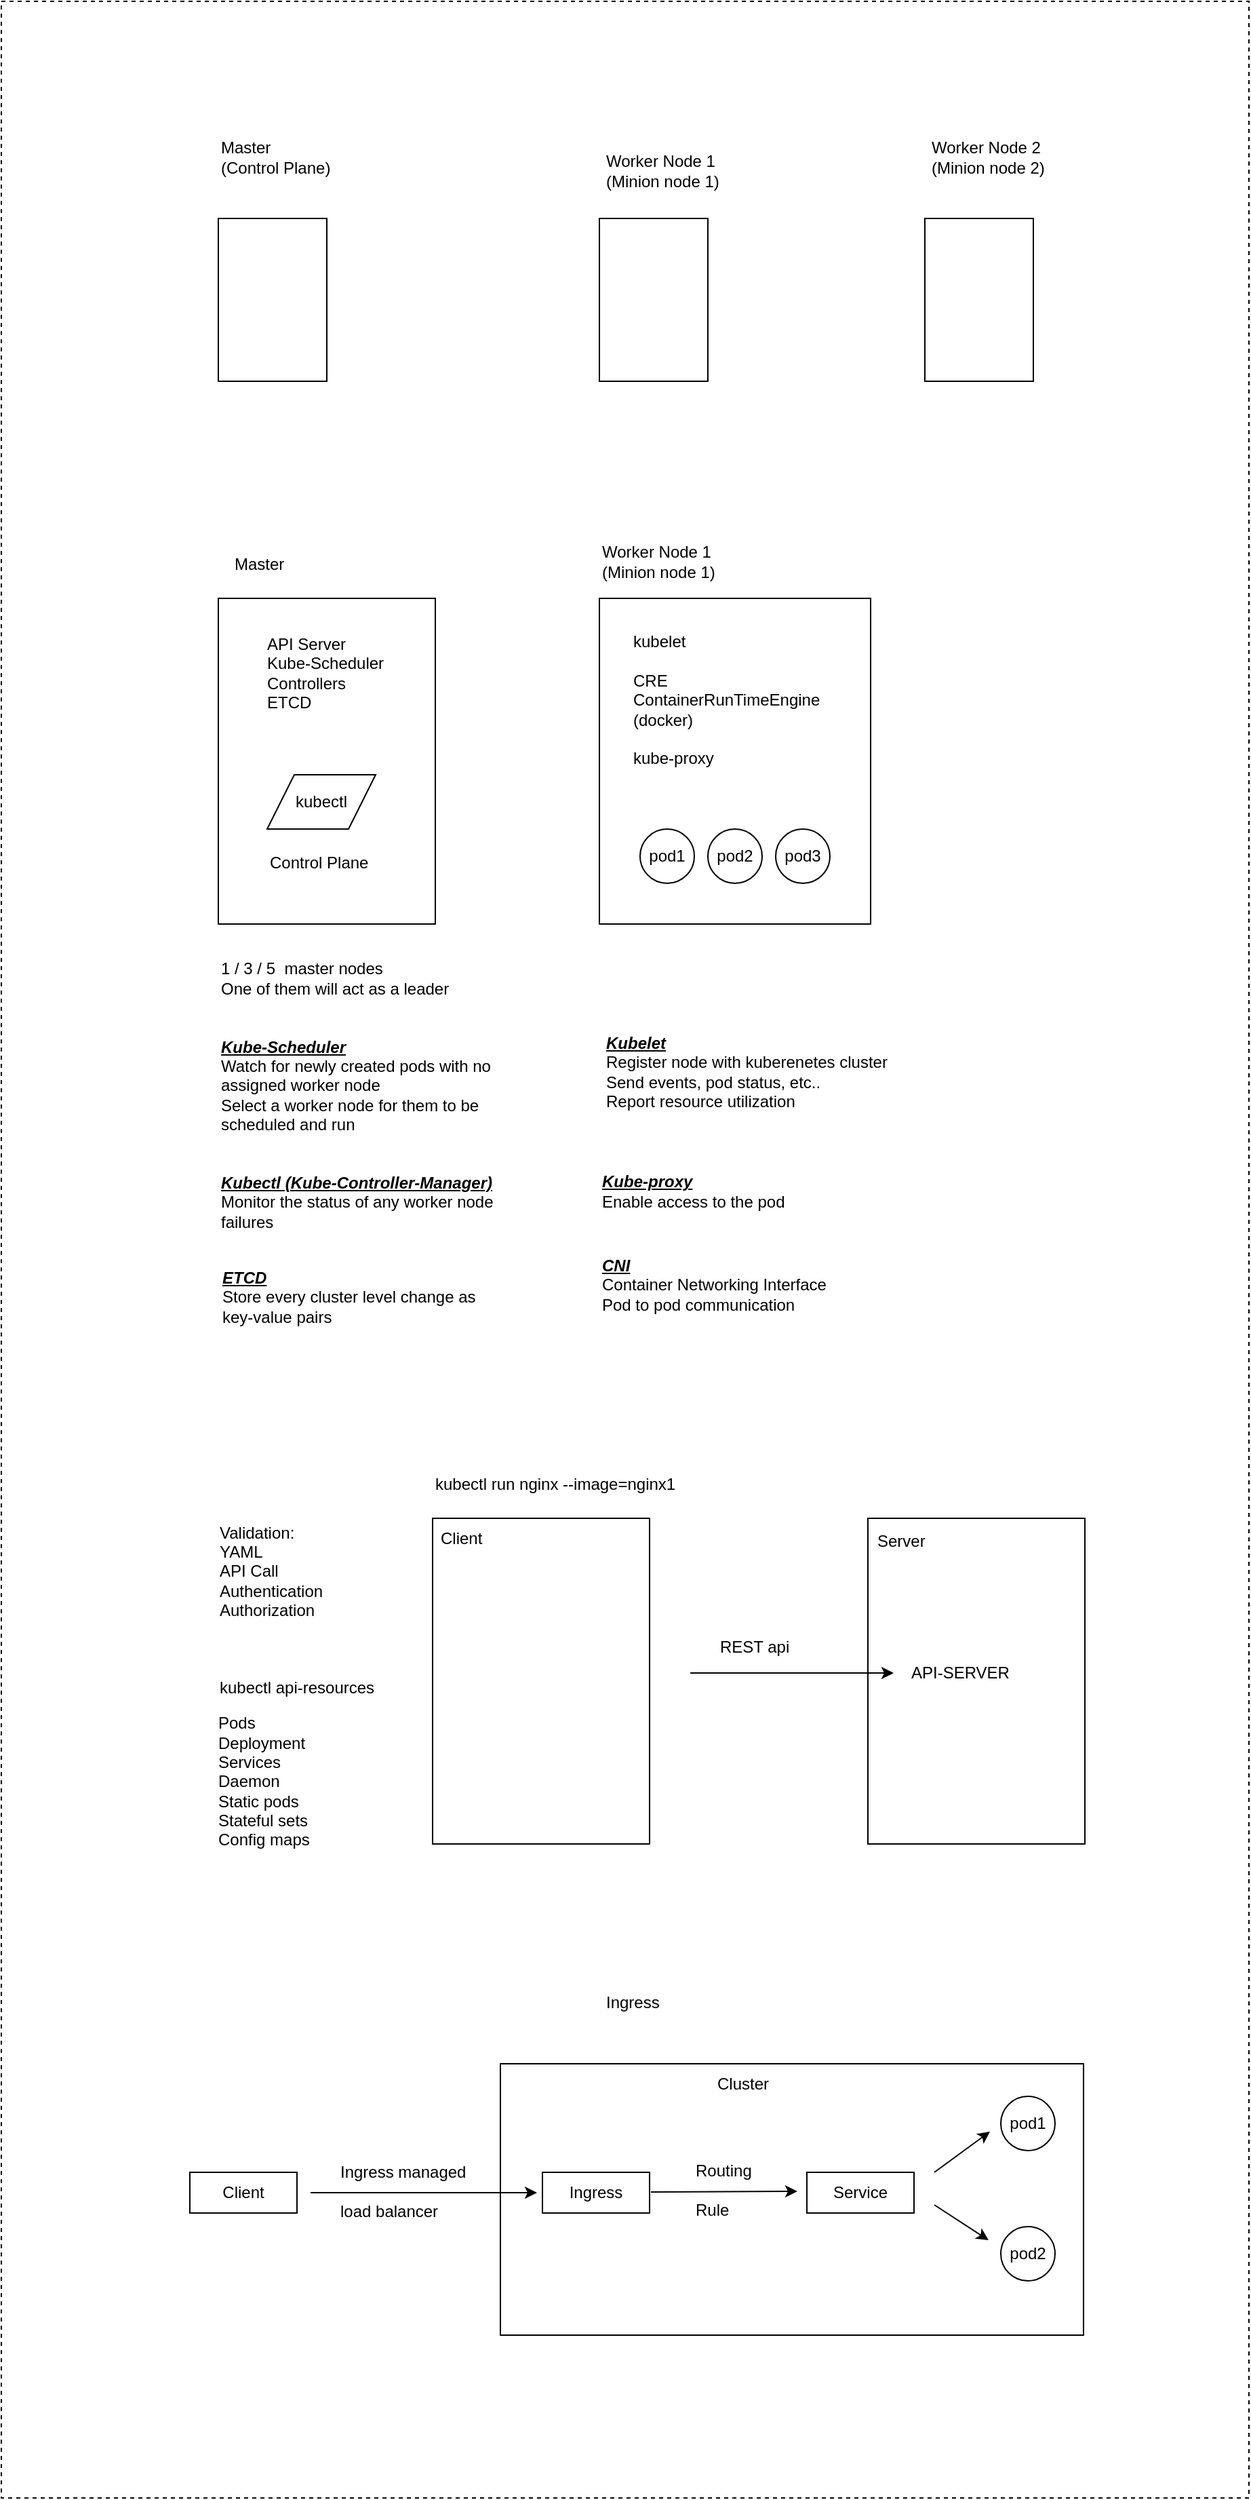<mxfile version="21.3.4" type="device">
  <diagram name="Page-1" id="Cm_qaZD-bgFNmVvbqH7q">
    <mxGraphModel dx="2261" dy="1868" grid="1" gridSize="10" guides="1" tooltips="1" connect="1" arrows="1" fold="1" page="1" pageScale="1" pageWidth="827" pageHeight="1169" math="0" shadow="0">
      <root>
        <mxCell id="0" />
        <mxCell id="1" parent="0" />
        <mxCell id="g12CpUJnQ3_V4o4pQnVV-1" value="" style="rounded=0;whiteSpace=wrap;html=1;" parent="1" vertex="1">
          <mxGeometry x="80" y="40" width="80" height="120" as="geometry" />
        </mxCell>
        <mxCell id="g12CpUJnQ3_V4o4pQnVV-2" value="Master&amp;nbsp;&lt;br&gt;&lt;div style=&quot;&quot;&gt;&lt;span style=&quot;background-color: initial;&quot;&gt;(Control Plane)&lt;/span&gt;&lt;/div&gt;" style="text;html=1;strokeColor=none;fillColor=none;align=left;verticalAlign=middle;whiteSpace=wrap;rounded=0;" parent="1" vertex="1">
          <mxGeometry x="80" y="-20" width="120" height="30" as="geometry" />
        </mxCell>
        <mxCell id="g12CpUJnQ3_V4o4pQnVV-4" value="Worker Node 1&lt;br&gt;&lt;div style=&quot;&quot;&gt;&lt;span style=&quot;background-color: initial;&quot;&gt;(Minion node 1)&lt;/span&gt;&lt;/div&gt;" style="text;html=1;strokeColor=none;fillColor=none;align=left;verticalAlign=middle;whiteSpace=wrap;rounded=0;" parent="1" vertex="1">
          <mxGeometry x="361" y="278" width="120" height="30" as="geometry" />
        </mxCell>
        <mxCell id="g12CpUJnQ3_V4o4pQnVV-6" value="Worker Node 2&lt;br&gt;&lt;div style=&quot;&quot;&gt;&lt;span style=&quot;background-color: initial;&quot;&gt;(Minion node 2)&lt;/span&gt;&lt;/div&gt;" style="text;html=1;strokeColor=none;fillColor=none;align=left;verticalAlign=middle;whiteSpace=wrap;rounded=0;" parent="1" vertex="1">
          <mxGeometry x="604" y="-20" width="120" height="30" as="geometry" />
        </mxCell>
        <mxCell id="g12CpUJnQ3_V4o4pQnVV-7" value="" style="rounded=0;whiteSpace=wrap;html=1;" parent="1" vertex="1">
          <mxGeometry x="361" y="40" width="80" height="120" as="geometry" />
        </mxCell>
        <mxCell id="g12CpUJnQ3_V4o4pQnVV-8" value="" style="rounded=0;whiteSpace=wrap;html=1;" parent="1" vertex="1">
          <mxGeometry x="601" y="40" width="80" height="120" as="geometry" />
        </mxCell>
        <mxCell id="g12CpUJnQ3_V4o4pQnVV-9" value="" style="rounded=0;whiteSpace=wrap;html=1;" parent="1" vertex="1">
          <mxGeometry x="80" y="320" width="160" height="240" as="geometry" />
        </mxCell>
        <mxCell id="g12CpUJnQ3_V4o4pQnVV-11" value="API Server&lt;br&gt;&lt;div style=&quot;&quot;&gt;&lt;span style=&quot;background-color: initial;&quot;&gt;Kube-Scheduler&lt;/span&gt;&lt;/div&gt;&lt;div style=&quot;&quot;&gt;&lt;span style=&quot;background-color: initial;&quot;&gt;Controllers&lt;/span&gt;&lt;/div&gt;&lt;div style=&quot;&quot;&gt;&lt;span style=&quot;background-color: initial;&quot;&gt;ETCD&lt;/span&gt;&lt;/div&gt;" style="text;html=1;strokeColor=none;fillColor=none;align=left;verticalAlign=middle;whiteSpace=wrap;rounded=0;" parent="1" vertex="1">
          <mxGeometry x="114" y="340" width="100" height="70" as="geometry" />
        </mxCell>
        <mxCell id="g12CpUJnQ3_V4o4pQnVV-12" value="Control Plane" style="text;html=1;strokeColor=none;fillColor=none;align=left;verticalAlign=middle;whiteSpace=wrap;rounded=0;" parent="1" vertex="1">
          <mxGeometry x="116" y="500" width="80" height="30" as="geometry" />
        </mxCell>
        <mxCell id="g12CpUJnQ3_V4o4pQnVV-14" value="kubectl" style="shape=parallelogram;perimeter=parallelogramPerimeter;whiteSpace=wrap;html=1;fixedSize=1;" parent="1" vertex="1">
          <mxGeometry x="116" y="450" width="80" height="40" as="geometry" />
        </mxCell>
        <mxCell id="g12CpUJnQ3_V4o4pQnVV-15" value="Master&amp;nbsp;" style="text;html=1;strokeColor=none;fillColor=none;align=left;verticalAlign=middle;whiteSpace=wrap;rounded=0;" parent="1" vertex="1">
          <mxGeometry x="90" y="280" width="60" height="30" as="geometry" />
        </mxCell>
        <mxCell id="g12CpUJnQ3_V4o4pQnVV-16" value="" style="rounded=0;whiteSpace=wrap;html=1;" parent="1" vertex="1">
          <mxGeometry x="361" y="320" width="200" height="240" as="geometry" />
        </mxCell>
        <mxCell id="g12CpUJnQ3_V4o4pQnVV-19" value="Worker Node 1&lt;br&gt;&lt;div style=&quot;&quot;&gt;&lt;span style=&quot;background-color: initial;&quot;&gt;(Minion node 1)&lt;/span&gt;&lt;/div&gt;" style="text;html=1;strokeColor=none;fillColor=none;align=left;verticalAlign=middle;whiteSpace=wrap;rounded=0;" parent="1" vertex="1">
          <mxGeometry x="364" y="-10" width="120" height="30" as="geometry" />
        </mxCell>
        <mxCell id="g12CpUJnQ3_V4o4pQnVV-20" value="kubelet&lt;br&gt;&lt;br&gt;CRE&lt;br&gt;ContainerRunTimeEngine&lt;br&gt;(docker)&lt;br&gt;&lt;br&gt;kube-proxy" style="text;html=1;strokeColor=none;fillColor=none;align=left;verticalAlign=middle;whiteSpace=wrap;rounded=0;" parent="1" vertex="1">
          <mxGeometry x="384" y="340" width="147" height="110" as="geometry" />
        </mxCell>
        <mxCell id="g12CpUJnQ3_V4o4pQnVV-21" value="pod1" style="ellipse;whiteSpace=wrap;html=1;aspect=fixed;" parent="1" vertex="1">
          <mxGeometry x="391" y="490" width="40" height="40" as="geometry" />
        </mxCell>
        <mxCell id="g12CpUJnQ3_V4o4pQnVV-22" value="pod2" style="ellipse;whiteSpace=wrap;html=1;aspect=fixed;" parent="1" vertex="1">
          <mxGeometry x="441" y="490" width="40" height="40" as="geometry" />
        </mxCell>
        <mxCell id="g12CpUJnQ3_V4o4pQnVV-23" value="pod3" style="ellipse;whiteSpace=wrap;html=1;aspect=fixed;" parent="1" vertex="1">
          <mxGeometry x="491" y="490" width="40" height="40" as="geometry" />
        </mxCell>
        <mxCell id="g12CpUJnQ3_V4o4pQnVV-24" value="1 / 3 / 5&amp;nbsp; master nodes&lt;br&gt;One of them will act as a leader" style="text;html=1;strokeColor=none;fillColor=none;align=left;verticalAlign=middle;whiteSpace=wrap;rounded=0;" parent="1" vertex="1">
          <mxGeometry x="80" y="585" width="200" height="30" as="geometry" />
        </mxCell>
        <mxCell id="g12CpUJnQ3_V4o4pQnVV-25" value="&lt;u style=&quot;&quot;&gt;&lt;i style=&quot;&quot;&gt;&lt;b&gt;Kube-Scheduler&lt;/b&gt;&lt;/i&gt;&lt;/u&gt;&lt;br&gt;Watch for newly created pods with no assigned worker node&lt;br&gt;Select a worker node for them to be scheduled and run" style="text;html=1;strokeColor=none;fillColor=none;align=left;verticalAlign=middle;whiteSpace=wrap;rounded=0;" parent="1" vertex="1">
          <mxGeometry x="80" y="639" width="210" height="80" as="geometry" />
        </mxCell>
        <mxCell id="g12CpUJnQ3_V4o4pQnVV-26" value="&lt;u style=&quot;&quot;&gt;&lt;i style=&quot;&quot;&gt;&lt;b&gt;Kubectl (Kube-Controller-Manager)&lt;/b&gt;&lt;/i&gt;&lt;/u&gt;&lt;br&gt;Monitor the status of any worker node failures" style="text;html=1;strokeColor=none;fillColor=none;align=left;verticalAlign=middle;whiteSpace=wrap;rounded=0;" parent="1" vertex="1">
          <mxGeometry x="80" y="740" width="210" height="50" as="geometry" />
        </mxCell>
        <mxCell id="g12CpUJnQ3_V4o4pQnVV-27" value="&lt;u style=&quot;&quot;&gt;&lt;i style=&quot;&quot;&gt;&lt;b&gt;ETCD&lt;/b&gt;&lt;/i&gt;&lt;/u&gt;&lt;br&gt;Store every cluster level change as key-value pairs" style="text;html=1;strokeColor=none;fillColor=none;align=left;verticalAlign=middle;whiteSpace=wrap;rounded=0;" parent="1" vertex="1">
          <mxGeometry x="81" y="810" width="210" height="50" as="geometry" />
        </mxCell>
        <mxCell id="g12CpUJnQ3_V4o4pQnVV-28" value="&lt;u style=&quot;&quot;&gt;&lt;i style=&quot;&quot;&gt;&lt;b&gt;Kubelet&lt;/b&gt;&lt;/i&gt;&lt;/u&gt;&lt;br&gt;Register node with kuberenetes cluster&lt;br&gt;Send events, pod status, etc..&lt;br&gt;Report resource utilization" style="text;html=1;strokeColor=none;fillColor=none;align=left;verticalAlign=middle;whiteSpace=wrap;rounded=0;" parent="1" vertex="1">
          <mxGeometry x="364" y="629" width="210" height="80" as="geometry" />
        </mxCell>
        <mxCell id="g12CpUJnQ3_V4o4pQnVV-29" value="&lt;u style=&quot;&quot;&gt;&lt;i style=&quot;&quot;&gt;&lt;b&gt;Kube-proxy&lt;/b&gt;&lt;/i&gt;&lt;/u&gt;&lt;br&gt;Enable access to the pod" style="text;html=1;strokeColor=none;fillColor=none;align=left;verticalAlign=middle;whiteSpace=wrap;rounded=0;" parent="1" vertex="1">
          <mxGeometry x="361" y="734" width="210" height="46" as="geometry" />
        </mxCell>
        <mxCell id="g12CpUJnQ3_V4o4pQnVV-30" value="&lt;u style=&quot;&quot;&gt;&lt;i style=&quot;&quot;&gt;&lt;b&gt;CNI&lt;/b&gt;&lt;/i&gt;&lt;/u&gt;&lt;br&gt;Container Networking Interface&lt;br&gt;Pod to pod communication" style="text;html=1;strokeColor=none;fillColor=none;align=left;verticalAlign=middle;whiteSpace=wrap;rounded=0;" parent="1" vertex="1">
          <mxGeometry x="361" y="800" width="210" height="51" as="geometry" />
        </mxCell>
        <mxCell id="g12CpUJnQ3_V4o4pQnVV-31" value="kubectl run nginx --image=nginx1" style="text;html=1;strokeColor=none;fillColor=none;align=left;verticalAlign=middle;whiteSpace=wrap;rounded=0;" parent="1" vertex="1">
          <mxGeometry x="238" y="958" width="200" height="30" as="geometry" />
        </mxCell>
        <mxCell id="g12CpUJnQ3_V4o4pQnVV-32" value="" style="rounded=0;whiteSpace=wrap;html=1;" parent="1" vertex="1">
          <mxGeometry x="238" y="998" width="160" height="240" as="geometry" />
        </mxCell>
        <mxCell id="g12CpUJnQ3_V4o4pQnVV-33" value="Client" style="text;html=1;strokeColor=none;fillColor=none;align=left;verticalAlign=middle;whiteSpace=wrap;rounded=0;" parent="1" vertex="1">
          <mxGeometry x="242" y="998" width="56" height="30" as="geometry" />
        </mxCell>
        <mxCell id="g12CpUJnQ3_V4o4pQnVV-34" value="" style="rounded=0;whiteSpace=wrap;html=1;" parent="1" vertex="1">
          <mxGeometry x="559" y="998" width="160" height="240" as="geometry" />
        </mxCell>
        <mxCell id="g12CpUJnQ3_V4o4pQnVV-35" value="API-SERVER" style="text;html=1;strokeColor=none;fillColor=none;align=left;verticalAlign=middle;whiteSpace=wrap;rounded=0;" parent="1" vertex="1">
          <mxGeometry x="589" y="1097" width="80" height="30" as="geometry" />
        </mxCell>
        <mxCell id="g12CpUJnQ3_V4o4pQnVV-36" value="Server" style="text;html=1;strokeColor=none;fillColor=none;align=left;verticalAlign=middle;whiteSpace=wrap;rounded=0;" parent="1" vertex="1">
          <mxGeometry x="564" y="1000" width="56" height="30" as="geometry" />
        </mxCell>
        <mxCell id="g12CpUJnQ3_V4o4pQnVV-37" value="" style="endArrow=classic;html=1;rounded=0;" parent="1" edge="1">
          <mxGeometry width="50" height="50" relative="1" as="geometry">
            <mxPoint x="428" y="1112" as="sourcePoint" />
            <mxPoint x="578" y="1112" as="targetPoint" />
          </mxGeometry>
        </mxCell>
        <mxCell id="g12CpUJnQ3_V4o4pQnVV-42" value="REST api" style="text;html=1;strokeColor=none;fillColor=none;align=left;verticalAlign=middle;whiteSpace=wrap;rounded=0;" parent="1" vertex="1">
          <mxGeometry x="448" y="1078" width="70" height="30" as="geometry" />
        </mxCell>
        <mxCell id="g12CpUJnQ3_V4o4pQnVV-43" value="Validation:&lt;br&gt;YAML&lt;br&gt;API Call&lt;br&gt;Authentication&lt;br&gt;Authorization" style="text;html=1;strokeColor=none;fillColor=none;align=left;verticalAlign=middle;whiteSpace=wrap;rounded=0;" parent="1" vertex="1">
          <mxGeometry x="79" y="997" width="110" height="80" as="geometry" />
        </mxCell>
        <mxCell id="g12CpUJnQ3_V4o4pQnVV-44" value="kubectl api-resources" style="text;html=1;strokeColor=none;fillColor=none;align=left;verticalAlign=middle;whiteSpace=wrap;rounded=0;" parent="1" vertex="1">
          <mxGeometry x="79" y="1108" width="200" height="30" as="geometry" />
        </mxCell>
        <mxCell id="g12CpUJnQ3_V4o4pQnVV-46" value="Pods&lt;br&gt;Deployment&lt;br&gt;Services&lt;br&gt;Daemon&lt;br&gt;Static pods&lt;br&gt;Stateful sets&lt;br&gt;Config maps" style="text;html=1;strokeColor=none;fillColor=none;align=left;verticalAlign=middle;whiteSpace=wrap;rounded=0;" parent="1" vertex="1">
          <mxGeometry x="77.5" y="1127" width="98.5" height="130" as="geometry" />
        </mxCell>
        <mxCell id="g12CpUJnQ3_V4o4pQnVV-47" value="Ingress" style="text;html=1;strokeColor=none;fillColor=none;align=left;verticalAlign=middle;whiteSpace=wrap;rounded=0;" parent="1" vertex="1">
          <mxGeometry x="364" y="1340" width="68" height="30" as="geometry" />
        </mxCell>
        <mxCell id="g12CpUJnQ3_V4o4pQnVV-48" value="" style="rounded=0;whiteSpace=wrap;html=1;" parent="1" vertex="1">
          <mxGeometry x="288" y="1400" width="430" height="200" as="geometry" />
        </mxCell>
        <mxCell id="g12CpUJnQ3_V4o4pQnVV-49" value="Cluster" style="text;html=1;strokeColor=none;fillColor=none;align=left;verticalAlign=middle;whiteSpace=wrap;rounded=0;" parent="1" vertex="1">
          <mxGeometry x="446" y="1400" width="56" height="30" as="geometry" />
        </mxCell>
        <mxCell id="g12CpUJnQ3_V4o4pQnVV-50" value="Ingress" style="rounded=0;whiteSpace=wrap;html=1;" parent="1" vertex="1">
          <mxGeometry x="319" y="1480" width="79" height="30" as="geometry" />
        </mxCell>
        <mxCell id="g12CpUJnQ3_V4o4pQnVV-51" value="Service" style="rounded=0;whiteSpace=wrap;html=1;" parent="1" vertex="1">
          <mxGeometry x="514" y="1480" width="79" height="30" as="geometry" />
        </mxCell>
        <mxCell id="g12CpUJnQ3_V4o4pQnVV-52" value="" style="endArrow=classic;html=1;rounded=0;entryX=-0.089;entryY=0.467;entryDx=0;entryDy=0;entryPerimeter=0;" parent="1" target="g12CpUJnQ3_V4o4pQnVV-51" edge="1">
          <mxGeometry width="50" height="50" relative="1" as="geometry">
            <mxPoint x="399" y="1494.5" as="sourcePoint" />
            <mxPoint x="488" y="1495" as="targetPoint" />
          </mxGeometry>
        </mxCell>
        <mxCell id="g12CpUJnQ3_V4o4pQnVV-53" value="Ingress managed&lt;br&gt;&lt;br&gt;load balancer" style="text;html=1;strokeColor=none;fillColor=none;align=left;verticalAlign=middle;whiteSpace=wrap;rounded=0;" parent="1" vertex="1">
          <mxGeometry x="168" y="1464" width="96" height="60" as="geometry" />
        </mxCell>
        <mxCell id="g12CpUJnQ3_V4o4pQnVV-55" value="pod1" style="ellipse;whiteSpace=wrap;html=1;aspect=fixed;" parent="1" vertex="1">
          <mxGeometry x="657" y="1424" width="40" height="40" as="geometry" />
        </mxCell>
        <mxCell id="g12CpUJnQ3_V4o4pQnVV-56" value="pod2" style="ellipse;whiteSpace=wrap;html=1;aspect=fixed;" parent="1" vertex="1">
          <mxGeometry x="657" y="1520" width="40" height="40" as="geometry" />
        </mxCell>
        <mxCell id="g12CpUJnQ3_V4o4pQnVV-57" value="" style="endArrow=classic;html=1;rounded=0;" parent="1" edge="1">
          <mxGeometry width="50" height="50" relative="1" as="geometry">
            <mxPoint x="608" y="1480" as="sourcePoint" />
            <mxPoint x="649" y="1450" as="targetPoint" />
          </mxGeometry>
        </mxCell>
        <mxCell id="g12CpUJnQ3_V4o4pQnVV-59" value="" style="endArrow=classic;html=1;rounded=0;" parent="1" edge="1">
          <mxGeometry width="50" height="50" relative="1" as="geometry">
            <mxPoint x="608" y="1504" as="sourcePoint" />
            <mxPoint x="648" y="1530" as="targetPoint" />
          </mxGeometry>
        </mxCell>
        <mxCell id="g12CpUJnQ3_V4o4pQnVV-60" value="Routing&lt;br&gt;&lt;br&gt;Rule" style="text;html=1;strokeColor=none;fillColor=none;align=left;verticalAlign=middle;whiteSpace=wrap;rounded=0;" parent="1" vertex="1">
          <mxGeometry x="430" y="1463" width="56" height="60" as="geometry" />
        </mxCell>
        <mxCell id="PitnGKONemM2Bmu51xKw-1" value="" style="rounded=0;whiteSpace=wrap;html=1;gradientColor=none;fillColor=none;dashed=1;glass=0;" vertex="1" parent="1">
          <mxGeometry x="-80" y="-120" width="920" height="1840" as="geometry" />
        </mxCell>
        <mxCell id="g12CpUJnQ3_V4o4pQnVV-61" value="" style="endArrow=classic;html=1;rounded=0;entryX=-0.089;entryY=0.467;entryDx=0;entryDy=0;entryPerimeter=0;" parent="1" edge="1">
          <mxGeometry width="50" height="50" relative="1" as="geometry">
            <mxPoint x="148" y="1495" as="sourcePoint" />
            <mxPoint x="315" y="1495" as="targetPoint" />
          </mxGeometry>
        </mxCell>
        <mxCell id="g12CpUJnQ3_V4o4pQnVV-62" value="Client" style="rounded=0;whiteSpace=wrap;html=1;" parent="1" vertex="1">
          <mxGeometry x="59" y="1480" width="79" height="30" as="geometry" />
        </mxCell>
      </root>
    </mxGraphModel>
  </diagram>
</mxfile>
